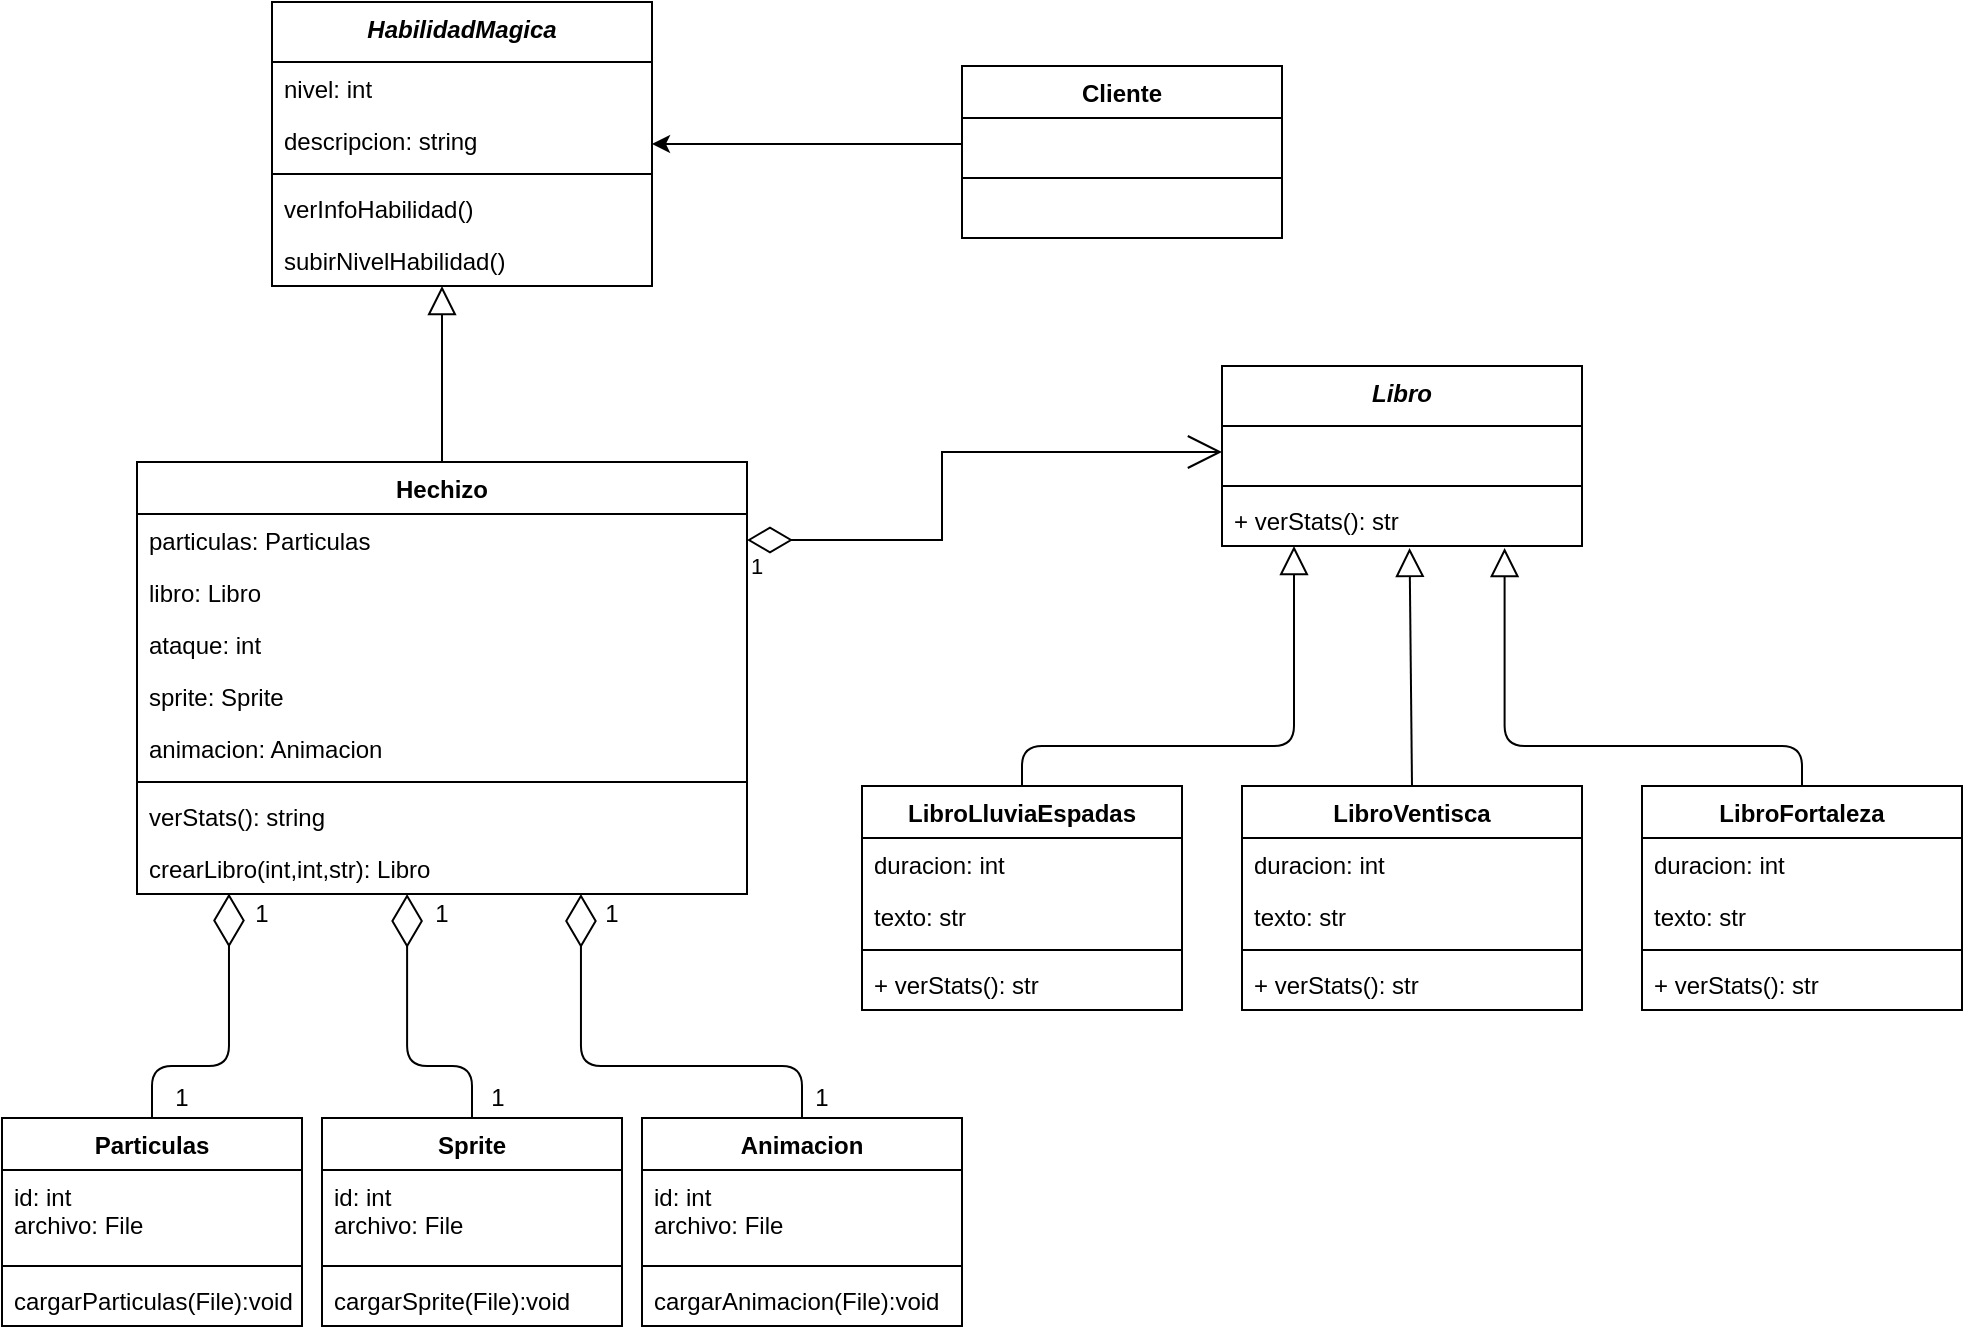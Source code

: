 <mxfile version="15.4.1" type="google"><diagram id="4ioyP_Y16uiZAmiBqGiS" name="Page-1"><mxGraphModel dx="1049" dy="437" grid="1" gridSize="10" guides="1" tooltips="1" connect="1" arrows="1" fold="1" page="1" pageScale="1" pageWidth="1600" pageHeight="1200" math="0" shadow="0"><root><mxCell id="0"/><mxCell id="1" parent="0"/><mxCell id="mwuxtoU7EL6hKVucTK53-1" value="Cliente" style="swimlane;fontStyle=1;align=center;verticalAlign=top;childLayout=stackLayout;horizontal=1;startSize=26;horizontalStack=0;resizeParent=1;resizeParentMax=0;resizeLast=0;collapsible=1;marginBottom=0;" parent="1" vertex="1"><mxGeometry x="770" y="160" width="160" height="86" as="geometry"/></mxCell><mxCell id="mwuxtoU7EL6hKVucTK53-2" value=" " style="text;strokeColor=none;fillColor=none;align=left;verticalAlign=top;spacingLeft=4;spacingRight=4;overflow=hidden;rotatable=0;points=[[0,0.5],[1,0.5]];portConstraint=eastwest;" parent="mwuxtoU7EL6hKVucTK53-1" vertex="1"><mxGeometry y="26" width="160" height="26" as="geometry"/></mxCell><mxCell id="mwuxtoU7EL6hKVucTK53-3" value="" style="line;strokeWidth=1;fillColor=none;align=left;verticalAlign=middle;spacingTop=-1;spacingLeft=3;spacingRight=3;rotatable=0;labelPosition=right;points=[];portConstraint=eastwest;" parent="mwuxtoU7EL6hKVucTK53-1" vertex="1"><mxGeometry y="52" width="160" height="8" as="geometry"/></mxCell><mxCell id="mwuxtoU7EL6hKVucTK53-4" value=" " style="text;strokeColor=none;fillColor=none;align=left;verticalAlign=top;spacingLeft=4;spacingRight=4;overflow=hidden;rotatable=0;points=[[0,0.5],[1,0.5]];portConstraint=eastwest;" parent="mwuxtoU7EL6hKVucTK53-1" vertex="1"><mxGeometry y="60" width="160" height="26" as="geometry"/></mxCell><mxCell id="mwuxtoU7EL6hKVucTK53-5" value="HabilidadMagica" style="swimlane;fontStyle=3;align=center;verticalAlign=top;childLayout=stackLayout;horizontal=1;startSize=30;horizontalStack=0;resizeParent=1;resizeParentMax=0;resizeLast=0;collapsible=1;marginBottom=0;" parent="1" vertex="1"><mxGeometry x="425" y="128" width="190" height="142" as="geometry"/></mxCell><mxCell id="-Cmt_c74AQWKrV5CCym5-1" value="nivel: int" style="text;strokeColor=none;fillColor=none;align=left;verticalAlign=top;spacingLeft=4;spacingRight=4;overflow=hidden;rotatable=0;points=[[0,0.5],[1,0.5]];portConstraint=eastwest;" parent="mwuxtoU7EL6hKVucTK53-5" vertex="1"><mxGeometry y="30" width="190" height="26" as="geometry"/></mxCell><mxCell id="mwuxtoU7EL6hKVucTK53-6" value="descripcion: string" style="text;strokeColor=none;fillColor=none;align=left;verticalAlign=top;spacingLeft=4;spacingRight=4;overflow=hidden;rotatable=0;points=[[0,0.5],[1,0.5]];portConstraint=eastwest;" parent="mwuxtoU7EL6hKVucTK53-5" vertex="1"><mxGeometry y="56" width="190" height="26" as="geometry"/></mxCell><mxCell id="mwuxtoU7EL6hKVucTK53-7" value="" style="line;strokeWidth=1;fillColor=none;align=left;verticalAlign=middle;spacingTop=-1;spacingLeft=3;spacingRight=3;rotatable=0;labelPosition=right;points=[];portConstraint=eastwest;" parent="mwuxtoU7EL6hKVucTK53-5" vertex="1"><mxGeometry y="82" width="190" height="8" as="geometry"/></mxCell><mxCell id="ukX0IhJSATg6y7AaRmQ6-4" value="verInfoHabilidad()" style="text;strokeColor=none;fillColor=none;align=left;verticalAlign=top;spacingLeft=4;spacingRight=4;overflow=hidden;rotatable=0;points=[[0,0.5],[1,0.5]];portConstraint=eastwest;" parent="mwuxtoU7EL6hKVucTK53-5" vertex="1"><mxGeometry y="90" width="190" height="26" as="geometry"/></mxCell><mxCell id="mwuxtoU7EL6hKVucTK53-8" value="subirNivelHabilidad()" style="text;strokeColor=none;fillColor=none;align=left;verticalAlign=top;spacingLeft=4;spacingRight=4;overflow=hidden;rotatable=0;points=[[0,0.5],[1,0.5]];portConstraint=eastwest;" parent="mwuxtoU7EL6hKVucTK53-5" vertex="1"><mxGeometry y="116" width="190" height="26" as="geometry"/></mxCell><mxCell id="mwuxtoU7EL6hKVucTK53-9" value="Hechizo" style="swimlane;fontStyle=1;align=center;verticalAlign=top;childLayout=stackLayout;horizontal=1;startSize=26;horizontalStack=0;resizeParent=1;resizeParentMax=0;resizeLast=0;collapsible=1;marginBottom=0;" parent="1" vertex="1"><mxGeometry x="357.5" y="358" width="305" height="216" as="geometry"/></mxCell><mxCell id="mwuxtoU7EL6hKVucTK53-10" value="particulas: Particulas" style="text;strokeColor=none;fillColor=none;align=left;verticalAlign=top;spacingLeft=4;spacingRight=4;overflow=hidden;rotatable=0;points=[[0,0.5],[1,0.5]];portConstraint=eastwest;" parent="mwuxtoU7EL6hKVucTK53-9" vertex="1"><mxGeometry y="26" width="305" height="26" as="geometry"/></mxCell><mxCell id="afdDVPrKK7XjvT2Wt3YI-1" value="libro: Libro" style="text;strokeColor=none;fillColor=none;align=left;verticalAlign=top;spacingLeft=4;spacingRight=4;overflow=hidden;rotatable=0;points=[[0,0.5],[1,0.5]];portConstraint=eastwest;" parent="mwuxtoU7EL6hKVucTK53-9" vertex="1"><mxGeometry y="52" width="305" height="26" as="geometry"/></mxCell><mxCell id="-Cmt_c74AQWKrV5CCym5-2" value="ataque: int" style="text;strokeColor=none;fillColor=none;align=left;verticalAlign=top;spacingLeft=4;spacingRight=4;overflow=hidden;rotatable=0;points=[[0,0.5],[1,0.5]];portConstraint=eastwest;" parent="mwuxtoU7EL6hKVucTK53-9" vertex="1"><mxGeometry y="78" width="305" height="26" as="geometry"/></mxCell><mxCell id="N6AJemoIvJwMdY2jRouy-8" value="sprite: Sprite" style="text;strokeColor=none;fillColor=none;align=left;verticalAlign=top;spacingLeft=4;spacingRight=4;overflow=hidden;rotatable=0;points=[[0,0.5],[1,0.5]];portConstraint=eastwest;" parent="mwuxtoU7EL6hKVucTK53-9" vertex="1"><mxGeometry y="104" width="305" height="26" as="geometry"/></mxCell><mxCell id="N6AJemoIvJwMdY2jRouy-9" value="animacion: Animacion" style="text;strokeColor=none;fillColor=none;align=left;verticalAlign=top;spacingLeft=4;spacingRight=4;overflow=hidden;rotatable=0;points=[[0,0.5],[1,0.5]];portConstraint=eastwest;" parent="mwuxtoU7EL6hKVucTK53-9" vertex="1"><mxGeometry y="130" width="305" height="26" as="geometry"/></mxCell><mxCell id="mwuxtoU7EL6hKVucTK53-11" value="" style="line;strokeWidth=1;fillColor=none;align=left;verticalAlign=middle;spacingTop=-1;spacingLeft=3;spacingRight=3;rotatable=0;labelPosition=right;points=[];portConstraint=eastwest;" parent="mwuxtoU7EL6hKVucTK53-9" vertex="1"><mxGeometry y="156" width="305" height="8" as="geometry"/></mxCell><mxCell id="6-KCXBSfxtC0Nj2fJjdx-1" value="verStats(): string" style="text;strokeColor=none;fillColor=none;align=left;verticalAlign=top;spacingLeft=4;spacingRight=4;overflow=hidden;rotatable=0;points=[[0,0.5],[1,0.5]];portConstraint=eastwest;" parent="mwuxtoU7EL6hKVucTK53-9" vertex="1"><mxGeometry y="164" width="305" height="26" as="geometry"/></mxCell><mxCell id="mwuxtoU7EL6hKVucTK53-12" value="crearLibro(int,int,str): Libro" style="text;strokeColor=none;fillColor=none;align=left;verticalAlign=top;spacingLeft=4;spacingRight=4;overflow=hidden;rotatable=0;points=[[0,0.5],[1,0.5]];portConstraint=eastwest;" parent="mwuxtoU7EL6hKVucTK53-9" vertex="1"><mxGeometry y="190" width="305" height="26" as="geometry"/></mxCell><mxCell id="mwuxtoU7EL6hKVucTK53-13" value="Libro" style="swimlane;fontStyle=3;align=center;verticalAlign=top;childLayout=stackLayout;horizontal=1;startSize=30;horizontalStack=0;resizeParent=1;resizeParentMax=0;resizeLast=0;collapsible=1;marginBottom=0;" parent="1" vertex="1"><mxGeometry x="900" y="310" width="180" height="90" as="geometry"/></mxCell><mxCell id="mwuxtoU7EL6hKVucTK53-14" value=" " style="text;strokeColor=none;fillColor=none;align=left;verticalAlign=top;spacingLeft=4;spacingRight=4;overflow=hidden;rotatable=0;points=[[0,0.5],[1,0.5]];portConstraint=eastwest;" parent="mwuxtoU7EL6hKVucTK53-13" vertex="1"><mxGeometry y="30" width="180" height="26" as="geometry"/></mxCell><mxCell id="mwuxtoU7EL6hKVucTK53-15" value="" style="line;strokeWidth=1;fillColor=none;align=left;verticalAlign=middle;spacingTop=-1;spacingLeft=3;spacingRight=3;rotatable=0;labelPosition=right;points=[];portConstraint=eastwest;" parent="mwuxtoU7EL6hKVucTK53-13" vertex="1"><mxGeometry y="56" width="180" height="8" as="geometry"/></mxCell><mxCell id="ukX0IhJSATg6y7AaRmQ6-6" value="+ verStats(): str" style="text;strokeColor=none;fillColor=none;align=left;verticalAlign=top;spacingLeft=4;spacingRight=4;overflow=hidden;rotatable=0;points=[[0,0.5],[1,0.5]];portConstraint=eastwest;" parent="mwuxtoU7EL6hKVucTK53-13" vertex="1"><mxGeometry y="64" width="180" height="26" as="geometry"/></mxCell><mxCell id="mwuxtoU7EL6hKVucTK53-17" value="LibroLluviaEspadas" style="swimlane;fontStyle=1;align=center;verticalAlign=top;childLayout=stackLayout;horizontal=1;startSize=26;horizontalStack=0;resizeParent=1;resizeParentMax=0;resizeLast=0;collapsible=1;marginBottom=0;" parent="1" vertex="1"><mxGeometry x="720" y="520" width="160" height="112" as="geometry"/></mxCell><mxCell id="afdDVPrKK7XjvT2Wt3YI-2" value="duracion: int" style="text;strokeColor=none;fillColor=none;align=left;verticalAlign=top;spacingLeft=4;spacingRight=4;overflow=hidden;rotatable=0;points=[[0,0.5],[1,0.5]];portConstraint=eastwest;" parent="mwuxtoU7EL6hKVucTK53-17" vertex="1"><mxGeometry y="26" width="160" height="26" as="geometry"/></mxCell><mxCell id="N6AJemoIvJwMdY2jRouy-48" value="texto: str" style="text;strokeColor=none;fillColor=none;align=left;verticalAlign=top;spacingLeft=4;spacingRight=4;overflow=hidden;rotatable=0;points=[[0,0.5],[1,0.5]];portConstraint=eastwest;" parent="mwuxtoU7EL6hKVucTK53-17" vertex="1"><mxGeometry y="52" width="160" height="26" as="geometry"/></mxCell><mxCell id="mwuxtoU7EL6hKVucTK53-19" value="" style="line;strokeWidth=1;fillColor=none;align=left;verticalAlign=middle;spacingTop=-1;spacingLeft=3;spacingRight=3;rotatable=0;labelPosition=right;points=[];portConstraint=eastwest;" parent="mwuxtoU7EL6hKVucTK53-17" vertex="1"><mxGeometry y="78" width="160" height="8" as="geometry"/></mxCell><mxCell id="afdDVPrKK7XjvT2Wt3YI-6" value="+ verStats(): str" style="text;strokeColor=none;fillColor=none;align=left;verticalAlign=top;spacingLeft=4;spacingRight=4;overflow=hidden;rotatable=0;points=[[0,0.5],[1,0.5]];portConstraint=eastwest;" parent="mwuxtoU7EL6hKVucTK53-17" vertex="1"><mxGeometry y="86" width="160" height="26" as="geometry"/></mxCell><mxCell id="mwuxtoU7EL6hKVucTK53-21" value="Animacion" style="swimlane;fontStyle=1;align=center;verticalAlign=top;childLayout=stackLayout;horizontal=1;startSize=26;horizontalStack=0;resizeParent=1;resizeParentMax=0;resizeLast=0;collapsible=1;marginBottom=0;" parent="1" vertex="1"><mxGeometry x="610" y="686" width="160" height="104" as="geometry"/></mxCell><mxCell id="mwuxtoU7EL6hKVucTK53-22" value="id: int&#10;archivo: File" style="text;strokeColor=none;fillColor=none;align=left;verticalAlign=top;spacingLeft=4;spacingRight=4;overflow=hidden;rotatable=0;points=[[0,0.5],[1,0.5]];portConstraint=eastwest;" parent="mwuxtoU7EL6hKVucTK53-21" vertex="1"><mxGeometry y="26" width="160" height="44" as="geometry"/></mxCell><mxCell id="mwuxtoU7EL6hKVucTK53-23" value="" style="line;strokeWidth=1;fillColor=none;align=left;verticalAlign=middle;spacingTop=-1;spacingLeft=3;spacingRight=3;rotatable=0;labelPosition=right;points=[];portConstraint=eastwest;" parent="mwuxtoU7EL6hKVucTK53-21" vertex="1"><mxGeometry y="70" width="160" height="8" as="geometry"/></mxCell><mxCell id="mwuxtoU7EL6hKVucTK53-24" value="cargarAnimacion(File):void" style="text;strokeColor=none;fillColor=none;align=left;verticalAlign=top;spacingLeft=4;spacingRight=4;overflow=hidden;rotatable=0;points=[[0,0.5],[1,0.5]];portConstraint=eastwest;" parent="mwuxtoU7EL6hKVucTK53-21" vertex="1"><mxGeometry y="78" width="160" height="26" as="geometry"/></mxCell><mxCell id="mwuxtoU7EL6hKVucTK53-25" value="Sprite" style="swimlane;fontStyle=1;align=center;verticalAlign=top;childLayout=stackLayout;horizontal=1;startSize=26;horizontalStack=0;resizeParent=1;resizeParentMax=0;resizeLast=0;collapsible=1;marginBottom=0;" parent="1" vertex="1"><mxGeometry x="450" y="686" width="150" height="104" as="geometry"/></mxCell><mxCell id="mwuxtoU7EL6hKVucTK53-26" value="id: int&#10;archivo: File" style="text;strokeColor=none;fillColor=none;align=left;verticalAlign=top;spacingLeft=4;spacingRight=4;overflow=hidden;rotatable=0;points=[[0,0.5],[1,0.5]];portConstraint=eastwest;" parent="mwuxtoU7EL6hKVucTK53-25" vertex="1"><mxGeometry y="26" width="150" height="44" as="geometry"/></mxCell><mxCell id="mwuxtoU7EL6hKVucTK53-27" value="" style="line;strokeWidth=1;fillColor=none;align=left;verticalAlign=middle;spacingTop=-1;spacingLeft=3;spacingRight=3;rotatable=0;labelPosition=right;points=[];portConstraint=eastwest;" parent="mwuxtoU7EL6hKVucTK53-25" vertex="1"><mxGeometry y="70" width="150" height="8" as="geometry"/></mxCell><mxCell id="mwuxtoU7EL6hKVucTK53-28" value="cargarSprite(File):void" style="text;strokeColor=none;fillColor=none;align=left;verticalAlign=top;spacingLeft=4;spacingRight=4;overflow=hidden;rotatable=0;points=[[0,0.5],[1,0.5]];portConstraint=eastwest;" parent="mwuxtoU7EL6hKVucTK53-25" vertex="1"><mxGeometry y="78" width="150" height="26" as="geometry"/></mxCell><mxCell id="mwuxtoU7EL6hKVucTK53-29" value="Particulas" style="swimlane;fontStyle=1;align=center;verticalAlign=top;childLayout=stackLayout;horizontal=1;startSize=26;horizontalStack=0;resizeParent=1;resizeParentMax=0;resizeLast=0;collapsible=1;marginBottom=0;" parent="1" vertex="1"><mxGeometry x="290" y="686" width="150" height="104" as="geometry"/></mxCell><mxCell id="mwuxtoU7EL6hKVucTK53-30" value="id: int&#10;archivo: File" style="text;strokeColor=none;fillColor=none;align=left;verticalAlign=top;spacingLeft=4;spacingRight=4;overflow=hidden;rotatable=0;points=[[0,0.5],[1,0.5]];portConstraint=eastwest;" parent="mwuxtoU7EL6hKVucTK53-29" vertex="1"><mxGeometry y="26" width="150" height="44" as="geometry"/></mxCell><mxCell id="mwuxtoU7EL6hKVucTK53-31" value="" style="line;strokeWidth=1;fillColor=none;align=left;verticalAlign=middle;spacingTop=-1;spacingLeft=3;spacingRight=3;rotatable=0;labelPosition=right;points=[];portConstraint=eastwest;" parent="mwuxtoU7EL6hKVucTK53-29" vertex="1"><mxGeometry y="70" width="150" height="8" as="geometry"/></mxCell><mxCell id="mwuxtoU7EL6hKVucTK53-32" value="cargarParticulas(File):void" style="text;strokeColor=none;fillColor=none;align=left;verticalAlign=top;spacingLeft=4;spacingRight=4;overflow=hidden;rotatable=0;points=[[0,0.5],[1,0.5]];portConstraint=eastwest;" parent="mwuxtoU7EL6hKVucTK53-29" vertex="1"><mxGeometry y="78" width="150" height="26" as="geometry"/></mxCell><mxCell id="mwuxtoU7EL6hKVucTK53-34" style="edgeStyle=orthogonalEdgeStyle;rounded=0;orthogonalLoop=1;jettySize=auto;html=1;exitX=0;exitY=0.5;exitDx=0;exitDy=0;" parent="1" source="mwuxtoU7EL6hKVucTK53-2" target="mwuxtoU7EL6hKVucTK53-5" edge="1"><mxGeometry relative="1" as="geometry"><mxPoint x="650" y="203" as="targetPoint"/></mxGeometry></mxCell><mxCell id="mwuxtoU7EL6hKVucTK53-39" value="LibroVentisca" style="swimlane;fontStyle=1;align=center;verticalAlign=top;childLayout=stackLayout;horizontal=1;startSize=26;horizontalStack=0;resizeParent=1;resizeParentMax=0;resizeLast=0;collapsible=1;marginBottom=0;whiteSpace=wrap;" parent="1" vertex="1"><mxGeometry x="910" y="520" width="170" height="112" as="geometry"/></mxCell><mxCell id="mwuxtoU7EL6hKVucTK53-40" value="duracion: int" style="text;strokeColor=none;fillColor=none;align=left;verticalAlign=top;spacingLeft=4;spacingRight=4;overflow=hidden;rotatable=0;points=[[0,0.5],[1,0.5]];portConstraint=eastwest;" parent="mwuxtoU7EL6hKVucTK53-39" vertex="1"><mxGeometry y="26" width="170" height="26" as="geometry"/></mxCell><mxCell id="afdDVPrKK7XjvT2Wt3YI-4" value="texto: str" style="text;strokeColor=none;fillColor=none;align=left;verticalAlign=top;spacingLeft=4;spacingRight=4;overflow=hidden;rotatable=0;points=[[0,0.5],[1,0.5]];portConstraint=eastwest;" parent="mwuxtoU7EL6hKVucTK53-39" vertex="1"><mxGeometry y="52" width="170" height="26" as="geometry"/></mxCell><mxCell id="mwuxtoU7EL6hKVucTK53-41" value="" style="line;strokeWidth=1;fillColor=none;align=left;verticalAlign=middle;spacingTop=-1;spacingLeft=3;spacingRight=3;rotatable=0;labelPosition=right;points=[];portConstraint=eastwest;" parent="mwuxtoU7EL6hKVucTK53-39" vertex="1"><mxGeometry y="78" width="170" height="8" as="geometry"/></mxCell><mxCell id="afdDVPrKK7XjvT2Wt3YI-7" value="+ verStats(): str" style="text;strokeColor=none;fillColor=none;align=left;verticalAlign=top;spacingLeft=4;spacingRight=4;overflow=hidden;rotatable=0;points=[[0,0.5],[1,0.5]];portConstraint=eastwest;" parent="mwuxtoU7EL6hKVucTK53-39" vertex="1"><mxGeometry y="86" width="170" height="26" as="geometry"/></mxCell><mxCell id="mwuxtoU7EL6hKVucTK53-43" value="LibroFortaleza" style="swimlane;fontStyle=1;align=center;verticalAlign=top;childLayout=stackLayout;horizontal=1;startSize=26;horizontalStack=0;resizeParent=1;resizeParentMax=0;resizeLast=0;collapsible=1;marginBottom=0;" parent="1" vertex="1"><mxGeometry x="1110" y="520" width="160" height="112" as="geometry"/></mxCell><mxCell id="mwuxtoU7EL6hKVucTK53-44" value="duracion: int" style="text;strokeColor=none;fillColor=none;align=left;verticalAlign=top;spacingLeft=4;spacingRight=4;overflow=hidden;rotatable=0;points=[[0,0.5],[1,0.5]];portConstraint=eastwest;" parent="mwuxtoU7EL6hKVucTK53-43" vertex="1"><mxGeometry y="26" width="160" height="26" as="geometry"/></mxCell><mxCell id="afdDVPrKK7XjvT2Wt3YI-5" value="texto: str" style="text;strokeColor=none;fillColor=none;align=left;verticalAlign=top;spacingLeft=4;spacingRight=4;overflow=hidden;rotatable=0;points=[[0,0.5],[1,0.5]];portConstraint=eastwest;" parent="mwuxtoU7EL6hKVucTK53-43" vertex="1"><mxGeometry y="52" width="160" height="26" as="geometry"/></mxCell><mxCell id="mwuxtoU7EL6hKVucTK53-45" value="" style="line;strokeWidth=1;fillColor=none;align=left;verticalAlign=middle;spacingTop=-1;spacingLeft=3;spacingRight=3;rotatable=0;labelPosition=right;points=[];portConstraint=eastwest;" parent="mwuxtoU7EL6hKVucTK53-43" vertex="1"><mxGeometry y="78" width="160" height="8" as="geometry"/></mxCell><mxCell id="afdDVPrKK7XjvT2Wt3YI-8" value="+ verStats(): str" style="text;strokeColor=none;fillColor=none;align=left;verticalAlign=top;spacingLeft=4;spacingRight=4;overflow=hidden;rotatable=0;points=[[0,0.5],[1,0.5]];portConstraint=eastwest;" parent="mwuxtoU7EL6hKVucTK53-43" vertex="1"><mxGeometry y="86" width="160" height="26" as="geometry"/></mxCell><mxCell id="mwuxtoU7EL6hKVucTK53-54" style="rounded=0;orthogonalLoop=1;jettySize=auto;html=1;endArrow=diamondThin;endFill=0;startSize=15;endSize=20;startArrow=open;startFill=0;edgeStyle=elbowEdgeStyle;entryX=1;entryY=0.5;entryDx=0;entryDy=0;exitX=0;exitY=0.5;exitDx=0;exitDy=0;" parent="1" source="mwuxtoU7EL6hKVucTK53-14" target="mwuxtoU7EL6hKVucTK53-10" edge="1"><mxGeometry relative="1" as="geometry"><mxPoint x="980" y="270" as="sourcePoint"/><mxPoint x="760" y="449" as="targetPoint"/><Array as="points"><mxPoint x="760" y="400"/><mxPoint x="860" y="280"/><mxPoint x="780" y="380"/><mxPoint x="870" y="290"/></Array></mxGeometry></mxCell><mxCell id="mwuxtoU7EL6hKVucTK53-55" value="1" style="edgeLabel;html=1;align=center;verticalAlign=middle;resizable=0;points=[];" parent="mwuxtoU7EL6hKVucTK53-54" vertex="1" connectable="0"><mxGeometry x="0.87" y="-4" relative="1" as="geometry"><mxPoint x="-14" y="17" as="offset"/></mxGeometry></mxCell><mxCell id="N6AJemoIvJwMdY2jRouy-4" value="1" style="text;html=1;strokeColor=none;fillColor=none;align=center;verticalAlign=middle;whiteSpace=wrap;rounded=0;" parent="1" vertex="1"><mxGeometry x="360" y="666" width="40" height="20" as="geometry"/></mxCell><mxCell id="N6AJemoIvJwMdY2jRouy-5" value="1" style="text;html=1;strokeColor=none;fillColor=none;align=center;verticalAlign=middle;whiteSpace=wrap;rounded=0;" parent="1" vertex="1"><mxGeometry x="575" y="574" width="40" height="20" as="geometry"/></mxCell><mxCell id="N6AJemoIvJwMdY2jRouy-6" value="1" style="text;html=1;strokeColor=none;fillColor=none;align=center;verticalAlign=middle;whiteSpace=wrap;rounded=0;" parent="1" vertex="1"><mxGeometry x="517.5" y="666" width="40" height="20" as="geometry"/></mxCell><mxCell id="N6AJemoIvJwMdY2jRouy-24" value="1" style="text;html=1;strokeColor=none;fillColor=none;align=center;verticalAlign=middle;whiteSpace=wrap;rounded=0;" parent="1" vertex="1"><mxGeometry x="490" y="574" width="40" height="20" as="geometry"/></mxCell><mxCell id="N6AJemoIvJwMdY2jRouy-25" value="1" style="text;html=1;strokeColor=none;fillColor=none;align=center;verticalAlign=middle;whiteSpace=wrap;rounded=0;" parent="1" vertex="1"><mxGeometry x="410" y="574" width="20" height="20" as="geometry"/></mxCell><mxCell id="ukX0IhJSATg6y7AaRmQ6-7" value="" style="endArrow=diamondThin;endFill=0;endSize=24;html=1;fillColor=#000000;exitX=0.5;exitY=0;exitDx=0;exitDy=0;entryX=0.118;entryY=0.991;entryDx=0;entryDy=0;entryPerimeter=0;edgeStyle=elbowEdgeStyle;elbow=vertical;" parent="1" source="mwuxtoU7EL6hKVucTK53-29" edge="1"><mxGeometry width="160" relative="1" as="geometry"><mxPoint x="720" y="500" as="sourcePoint"/><mxPoint x="403.49" y="573.766" as="targetPoint"/><Array as="points"><mxPoint x="400" y="660"/></Array></mxGeometry></mxCell><mxCell id="ukX0IhJSATg6y7AaRmQ6-9" value="" style="endArrow=diamondThin;endFill=0;endSize=24;html=1;fillColor=#000000;exitX=0.5;exitY=0;exitDx=0;exitDy=0;edgeStyle=elbowEdgeStyle;elbow=vertical;entryX=0.41;entryY=1;entryDx=0;entryDy=0;entryPerimeter=0;" parent="1" source="mwuxtoU7EL6hKVucTK53-25" edge="1"><mxGeometry width="160" relative="1" as="geometry"><mxPoint x="510" y="630" as="sourcePoint"/><mxPoint x="492.55" y="574" as="targetPoint"/><Array as="points"><mxPoint x="538" y="660"/></Array></mxGeometry></mxCell><mxCell id="ukX0IhJSATg6y7AaRmQ6-10" value="" style="endArrow=diamondThin;endFill=0;endSize=24;html=1;fillColor=#000000;exitX=0.5;exitY=0;exitDx=0;exitDy=0;edgeStyle=elbowEdgeStyle;elbow=vertical;entryX=0.695;entryY=1;entryDx=0;entryDy=0;entryPerimeter=0;" parent="1" source="mwuxtoU7EL6hKVucTK53-21" edge="1"><mxGeometry width="160" relative="1" as="geometry"><mxPoint x="650" y="640" as="sourcePoint"/><mxPoint x="579.475" y="574" as="targetPoint"/><Array as="points"><mxPoint x="650" y="660"/></Array></mxGeometry></mxCell><mxCell id="ukX0IhJSATg6y7AaRmQ6-11" value="1" style="text;html=1;strokeColor=none;fillColor=none;align=center;verticalAlign=middle;whiteSpace=wrap;rounded=0;" parent="1" vertex="1"><mxGeometry x="680" y="666" width="40" height="20" as="geometry"/></mxCell><mxCell id="ukX0IhJSATg6y7AaRmQ6-16" value="" style="endArrow=block;endFill=0;endSize=12;html=1;fillColor=#000000;exitX=0.5;exitY=0;exitDx=0;exitDy=0;entryX=0.2;entryY=1;entryDx=0;entryDy=0;entryPerimeter=0;edgeStyle=elbowEdgeStyle;elbow=vertical;" parent="1" source="mwuxtoU7EL6hKVucTK53-17" target="ukX0IhJSATg6y7AaRmQ6-6" edge="1"><mxGeometry width="160" relative="1" as="geometry"><mxPoint x="830" y="489" as="sourcePoint"/><mxPoint x="896" y="406.988" as="targetPoint"/><Array as="points"><mxPoint x="830" y="500"/></Array></mxGeometry></mxCell><mxCell id="ukX0IhJSATg6y7AaRmQ6-17" value="" style="endArrow=block;endFill=0;endSize=12;html=1;fillColor=#000000;exitX=0.5;exitY=0;exitDx=0;exitDy=0;entryX=0.521;entryY=1.038;entryDx=0;entryDy=0;entryPerimeter=0;elbow=vertical;" parent="1" source="mwuxtoU7EL6hKVucTK53-39" target="ukX0IhJSATg6y7AaRmQ6-6" edge="1"><mxGeometry width="160" relative="1" as="geometry"><mxPoint x="1070" y="460" as="sourcePoint"/><mxPoint x="1002.92" y="410.004" as="targetPoint"/></mxGeometry></mxCell><mxCell id="ukX0IhJSATg6y7AaRmQ6-18" value="" style="endArrow=block;endFill=0;endSize=12;html=1;fillColor=#000000;exitX=0.5;exitY=0;exitDx=0;exitDy=0;entryX=0.785;entryY=1.038;entryDx=0;entryDy=0;entryPerimeter=0;edgeStyle=elbowEdgeStyle;elbow=vertical;" parent="1" source="mwuxtoU7EL6hKVucTK53-43" target="ukX0IhJSATg6y7AaRmQ6-6" edge="1"><mxGeometry width="160" relative="1" as="geometry"><mxPoint x="1250" y="470" as="sourcePoint"/><mxPoint x="1089.05" y="408.002" as="targetPoint"/><Array as="points"><mxPoint x="1180" y="500"/></Array></mxGeometry></mxCell><mxCell id="ukX0IhJSATg6y7AaRmQ6-21" value="" style="endArrow=block;endFill=0;endSize=12;html=1;fillColor=#000000;exitX=0.5;exitY=0;exitDx=0;exitDy=0;edgeStyle=elbowEdgeStyle;elbow=vertical;" parent="1" source="mwuxtoU7EL6hKVucTK53-9" edge="1"><mxGeometry width="160" relative="1" as="geometry"><mxPoint x="690" y="351" as="sourcePoint"/><mxPoint x="510" y="270" as="targetPoint"/><Array as="points"><mxPoint x="530" y="300"/><mxPoint x="790" y="403"/></Array></mxGeometry></mxCell></root></mxGraphModel></diagram></mxfile>